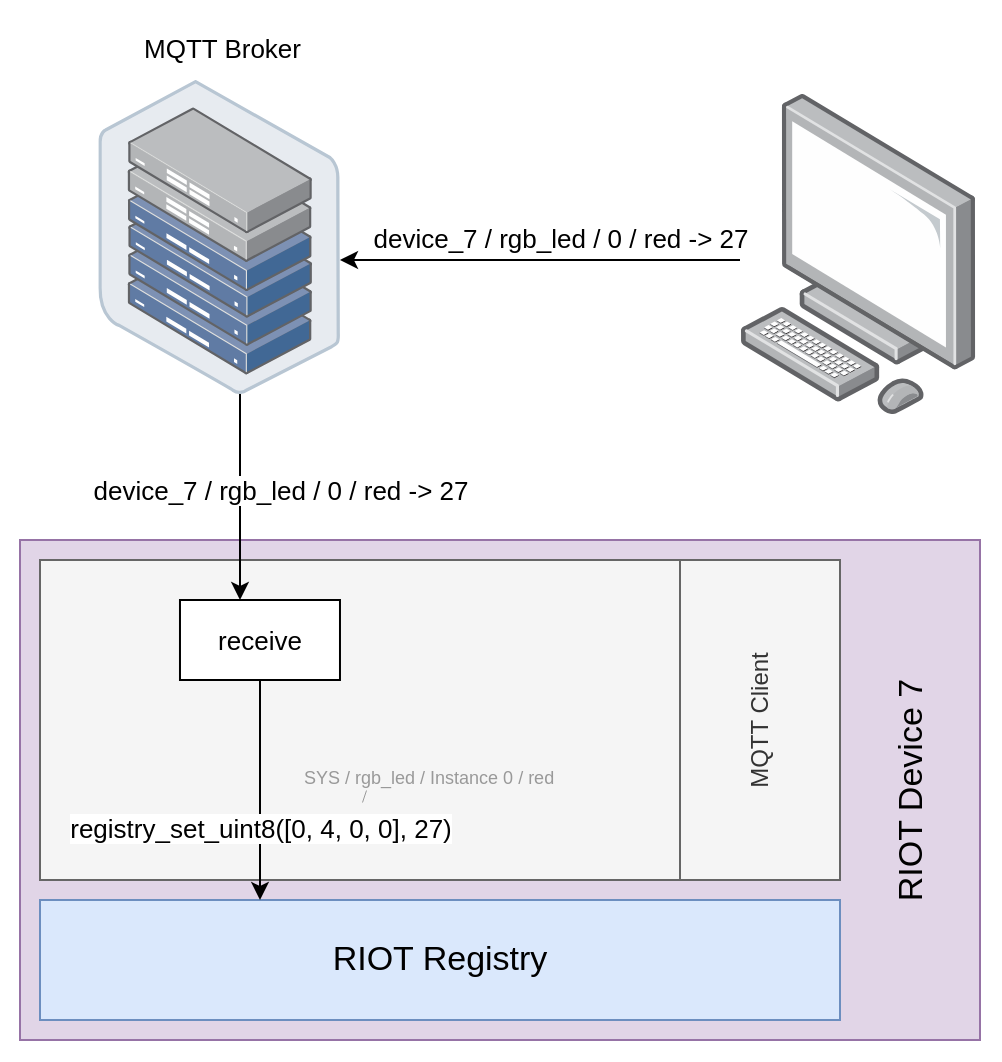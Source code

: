 <mxfile>
    <diagram id="fjN8D4Odn0497USpxgly" name="Page-1">
        <mxGraphModel dx="2335" dy="665" grid="1" gridSize="10" guides="1" tooltips="1" connect="1" arrows="1" fold="1" page="1" pageScale="1" pageWidth="1169" pageHeight="827" background="#FFFFFF" math="0" shadow="0">
            <root>
                <mxCell id="0"/>
                <mxCell id="1" parent="0"/>
                <mxCell id="443" value="" style="rounded=0;whiteSpace=wrap;html=1;strokeColor=none;" parent="1" vertex="1">
                    <mxGeometry x="-1160" y="10" width="500" height="530" as="geometry"/>
                </mxCell>
                <mxCell id="444" value="&lt;font style=&quot;font-size: 17px&quot;&gt;RIOT Device 7&lt;/font&gt;" style="rounded=0;whiteSpace=wrap;html=1;fillColor=#e1d5e7;strokeColor=#9673a6;horizontal=0;align=center;verticalAlign=bottom;spacingBottom=22;" vertex="1" parent="1">
                    <mxGeometry x="-1150" y="280" width="480" height="250" as="geometry"/>
                </mxCell>
                <mxCell id="406" value="" style="rounded=0;whiteSpace=wrap;html=1;fillColor=#f5f5f5;strokeColor=#666666;fontColor=#333333;" parent="1" vertex="1">
                    <mxGeometry x="-1140" y="290" width="320" height="160" as="geometry"/>
                </mxCell>
                <mxCell id="407" value="" style="points=[];aspect=fixed;html=1;align=center;shadow=0;dashed=0;image;image=img/lib/allied_telesis/storage/Datacenter_Server_Half_Rack_ToR.svg;" parent="1" vertex="1">
                    <mxGeometry x="-1110.84" y="50" width="120.83" height="157" as="geometry"/>
                </mxCell>
                <mxCell id="408" value="&lt;span style=&quot;font-size: 13px&quot;&gt;device_7 / rgb_led / 0 / red -&amp;gt; 27&lt;/span&gt;" style="edgeStyle=elbowEdgeStyle;rounded=0;html=1;" parent="1" source="407" target="426" edge="1">
                    <mxGeometry x="-0.064" y="20" relative="1" as="geometry">
                        <mxPoint x="-1500" y="120" as="sourcePoint"/>
                        <mxPoint x="-1310" y="350" as="targetPoint"/>
                        <Array as="points">
                            <mxPoint x="-1040" y="250"/>
                            <mxPoint x="-1410" y="320"/>
                            <mxPoint x="-1530" y="320"/>
                        </Array>
                        <mxPoint as="offset"/>
                    </mxGeometry>
                </mxCell>
                <mxCell id="413" value="&lt;font style=&quot;font-size: 17px&quot;&gt;RIOT Registry&lt;/font&gt;" style="rounded=0;whiteSpace=wrap;html=1;fillColor=#dae8fc;strokeColor=#6c8ebf;" parent="1" vertex="1">
                    <mxGeometry x="-1140" y="460" width="400" height="60" as="geometry"/>
                </mxCell>
                <mxCell id="414" value="&lt;font style=&quot;font-size: 13px&quot;&gt;&lt;font style=&quot;font-size: 13px&quot;&gt;registry_set_uint8([0, 4, 0, 0], 27)&lt;br&gt;&lt;/font&gt;&lt;/font&gt;" style="edgeStyle=elbowEdgeStyle;rounded=0;html=1;" parent="1" source="426" edge="1">
                    <mxGeometry x="0.333" relative="1" as="geometry">
                        <mxPoint x="-1030.01" y="460" as="targetPoint"/>
                        <mxPoint as="offset"/>
                        <mxPoint x="-1020" y="490" as="sourcePoint"/>
                        <Array as="points">
                            <mxPoint x="-1030" y="480"/>
                            <mxPoint x="-980" y="430"/>
                        </Array>
                    </mxGeometry>
                </mxCell>
                <mxCell id="421" value="" style="group" parent="1" vertex="1" connectable="0">
                    <mxGeometry x="-1010" y="384" width="170" height="30" as="geometry"/>
                </mxCell>
                <mxCell id="423" value="" style="endArrow=none;html=1;fontSize=9;fontColor=#999999;strokeColor=#999999;strokeWidth=0.5;" parent="421" edge="1">
                    <mxGeometry width="50" height="50" relative="1" as="geometry">
                        <mxPoint x="31" y="27" as="sourcePoint"/>
                        <mxPoint x="33" y="21" as="targetPoint"/>
                    </mxGeometry>
                </mxCell>
                <mxCell id="422" value="&lt;span style=&quot;font-family: &amp;#34;helvetica&amp;#34; ; font-style: normal ; font-weight: 400 ; letter-spacing: normal ; text-align: center ; text-indent: 0px ; text-transform: none ; word-spacing: 0px ; display: inline ; float: none&quot;&gt;&lt;font style=&quot;font-size: 9px&quot; color=&quot;#999999&quot;&gt;SYS / rgb_led / Instance 0 / red&lt;/font&gt;&lt;/span&gt;" style="text;whiteSpace=wrap;html=1;fillColor=none;" parent="421" vertex="1">
                    <mxGeometry width="170" height="30" as="geometry"/>
                </mxCell>
                <mxCell id="424" value="MQTT Client" style="rounded=0;whiteSpace=wrap;html=1;fillColor=#f5f5f5;strokeColor=#666666;fontColor=#333333;horizontal=0;" parent="1" vertex="1">
                    <mxGeometry x="-820" y="290" width="80" height="160" as="geometry"/>
                </mxCell>
                <mxCell id="426" value="&lt;font color=&quot;#000000&quot; style=&quot;font-size: 13px&quot;&gt;receive&lt;/font&gt;" style="rounded=0;whiteSpace=wrap;html=1;labelBackgroundColor=none;fontSize=17;" parent="1" vertex="1">
                    <mxGeometry x="-1070.01" y="310" width="80" height="40" as="geometry"/>
                </mxCell>
                <mxCell id="437" value="" style="points=[];aspect=fixed;html=1;align=center;shadow=0;dashed=0;image;image=img/lib/allied_telesis/computer_and_terminals/Personal_Computer.svg;fillColor=none;" parent="1" vertex="1">
                    <mxGeometry x="-790" y="57" width="118.06" height="160" as="geometry"/>
                </mxCell>
                <mxCell id="439" value="&lt;span style=&quot;font-size: 13px&quot;&gt;device_7 / rgb_led / 0 / red -&amp;gt; 27&lt;/span&gt;" style="edgeStyle=elbowEdgeStyle;rounded=0;html=1;" parent="1" source="437" target="407" edge="1">
                    <mxGeometry x="-0.1" y="-11" relative="1" as="geometry">
                        <mxPoint x="-1030" y="224" as="sourcePoint"/>
                        <mxPoint x="-1030" y="310" as="targetPoint"/>
                        <Array as="points">
                            <mxPoint x="-900" y="140"/>
                            <mxPoint x="-1400" y="330"/>
                            <mxPoint x="-1520" y="330"/>
                        </Array>
                        <mxPoint as="offset"/>
                    </mxGeometry>
                </mxCell>
                <mxCell id="441" value="&lt;span style=&quot;color: rgb(0, 0, 0); font-family: helvetica; font-size: 13px; font-style: normal; font-weight: 400; letter-spacing: normal; text-align: center; text-indent: 0px; text-transform: none; word-spacing: 0px; background-color: rgb(255, 255, 255); display: inline; float: none;&quot;&gt;MQTT Broker&lt;/span&gt;" style="text;whiteSpace=wrap;html=1;" parent="1" vertex="1">
                    <mxGeometry x="-1090.01" y="20" width="100" height="30" as="geometry"/>
                </mxCell>
            </root>
        </mxGraphModel>
    </diagram>
</mxfile>